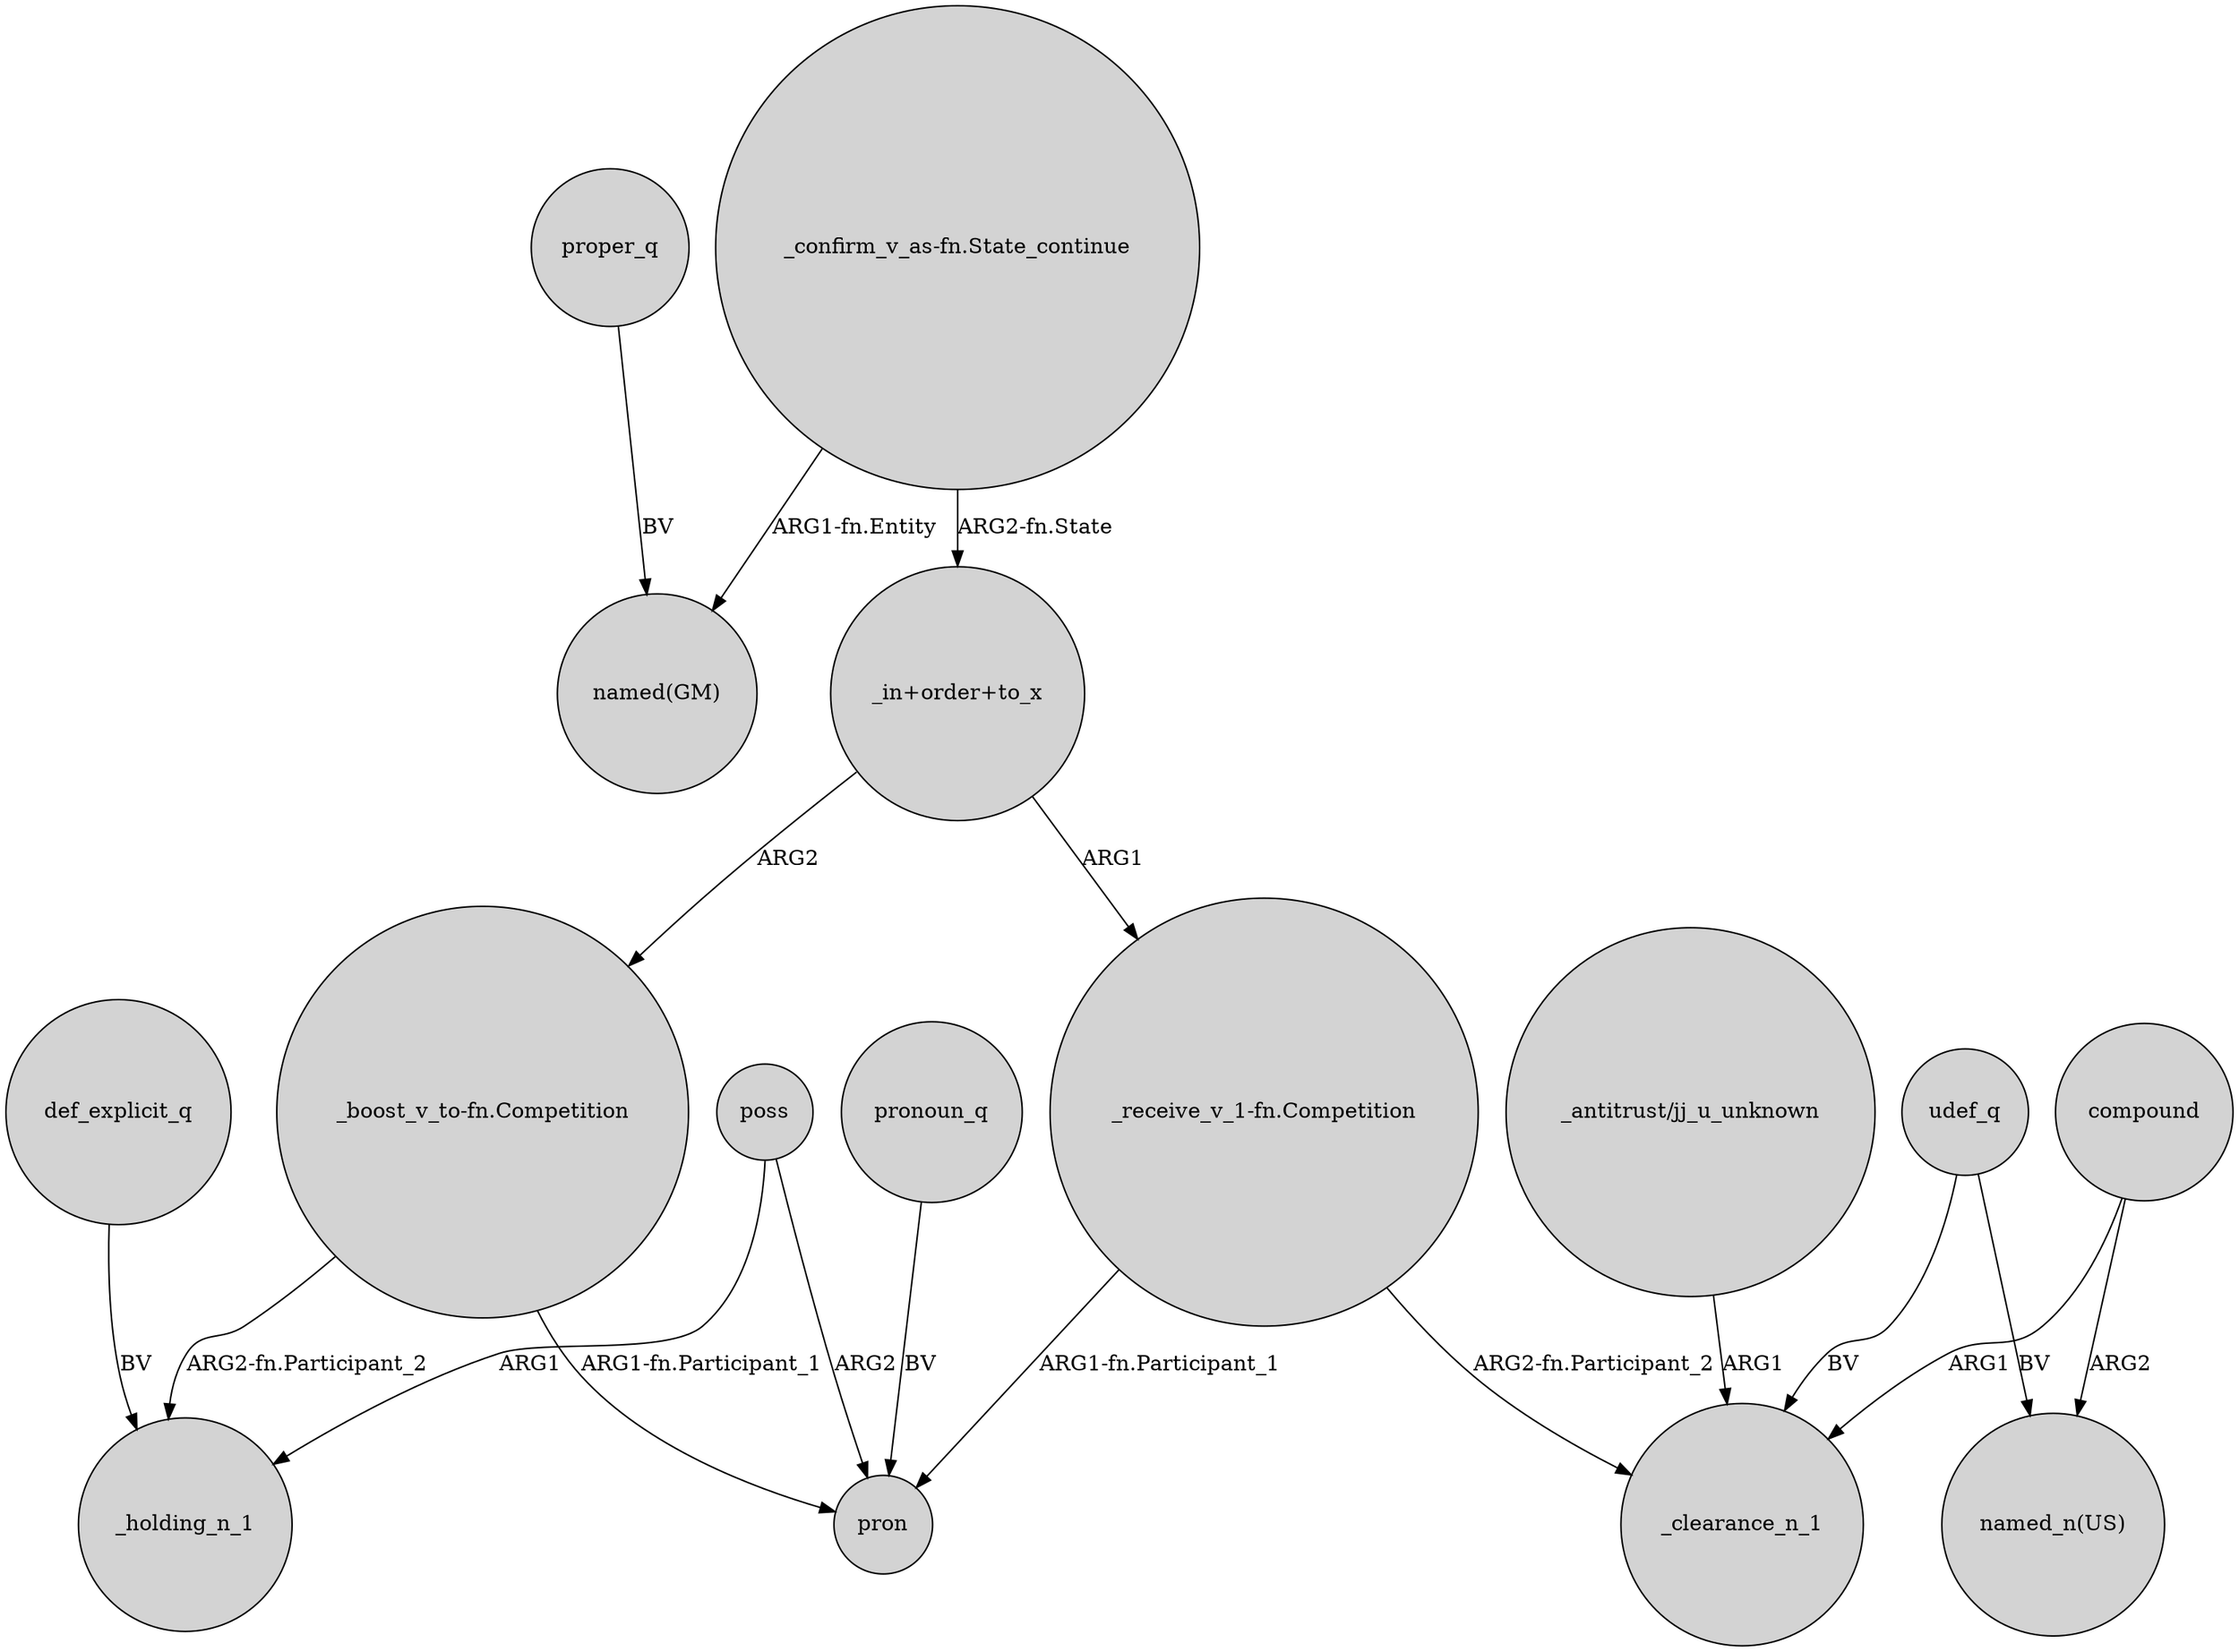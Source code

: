digraph {
	node [shape=circle style=filled]
	proper_q -> "named(GM)" [label=BV]
	compound -> _clearance_n_1 [label=ARG1]
	"_in+order+to_x" -> "_boost_v_to-fn.Competition" [label=ARG2]
	"_in+order+to_x" -> "_receive_v_1-fn.Competition" [label=ARG1]
	"_boost_v_to-fn.Competition" -> _holding_n_1 [label="ARG2-fn.Participant_2"]
	"_boost_v_to-fn.Competition" -> pron [label="ARG1-fn.Participant_1"]
	"_receive_v_1-fn.Competition" -> pron [label="ARG1-fn.Participant_1"]
	"_antitrust/jj_u_unknown" -> _clearance_n_1 [label=ARG1]
	"_confirm_v_as-fn.State_continue" -> "_in+order+to_x" [label="ARG2-fn.State"]
	"_receive_v_1-fn.Competition" -> _clearance_n_1 [label="ARG2-fn.Participant_2"]
	compound -> "named_n(US)" [label=ARG2]
	"_confirm_v_as-fn.State_continue" -> "named(GM)" [label="ARG1-fn.Entity"]
	udef_q -> _clearance_n_1 [label=BV]
	udef_q -> "named_n(US)" [label=BV]
	pronoun_q -> pron [label=BV]
	poss -> pron [label=ARG2]
	def_explicit_q -> _holding_n_1 [label=BV]
	poss -> _holding_n_1 [label=ARG1]
}
